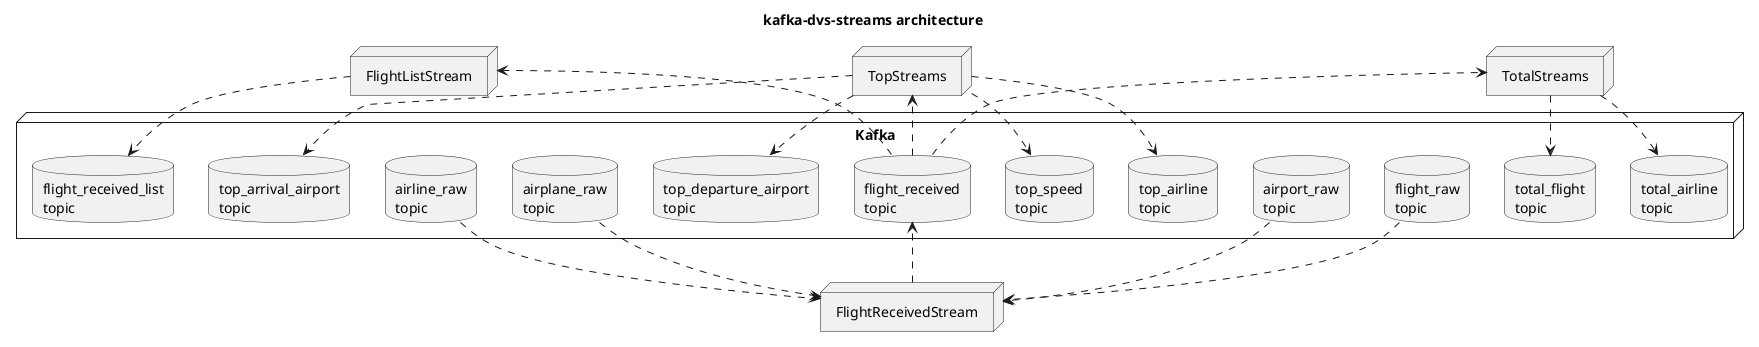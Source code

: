@startuml
title kafka-dvs-streams architecture

node FlightReceivedStream
node FlightListStream
node TopStreams
node TotalStreams

node Kafka {
    database "total_airline\ntopic" as TotalAirlineTopic
    database "total_flight\ntopic" as TotalFlightTopic
    database "top_airline\ntopic" as TopAirlineTopic
    database "top_speed\ntopic" as TopSpeedTopic
    database "top_departure_airport\ntopic" as TopDepartureAirportTopic
    database "top_arrival_airport\ntopic" as TopArrivalAirportTopic
    database "flight_raw\ntopic" as RawFlightTopic
    database "airport_raw\ntopic" as RawAirportTopic
    database "airplane_raw\ntopic" as RawAirplaneTopic
    database "airline_raw\ntopic" as RawAirlineTopic
    database "flight_received_list\ntopic" as FlightReceivedListTopic
    database "flight_received\ntopic" as FlightReceivedTopic
}

RawFlightTopic ..> FlightReceivedStream
RawAirportTopic ..> FlightReceivedStream
RawAirlineTopic ..> FlightReceivedStream
RawAirplaneTopic ..> FlightReceivedStream
FlightReceivedStream ..> FlightReceivedTopic

FlightReceivedTopic ..> FlightListStream
FlightListStream ..> FlightReceivedListTopic

FlightReceivedTopic ..> TopStreams
TopStreams ..> TopArrivalAirportTopic
TopStreams ..> TopDepartureAirportTopic
TopStreams ..> TopSpeedTopic
TopStreams ..> TopAirlineTopic

FlightReceivedTopic ..> TotalStreams
TotalStreams ..> TotalFlightTopic
TotalStreams ..> TotalAirlineTopic

@enduml
